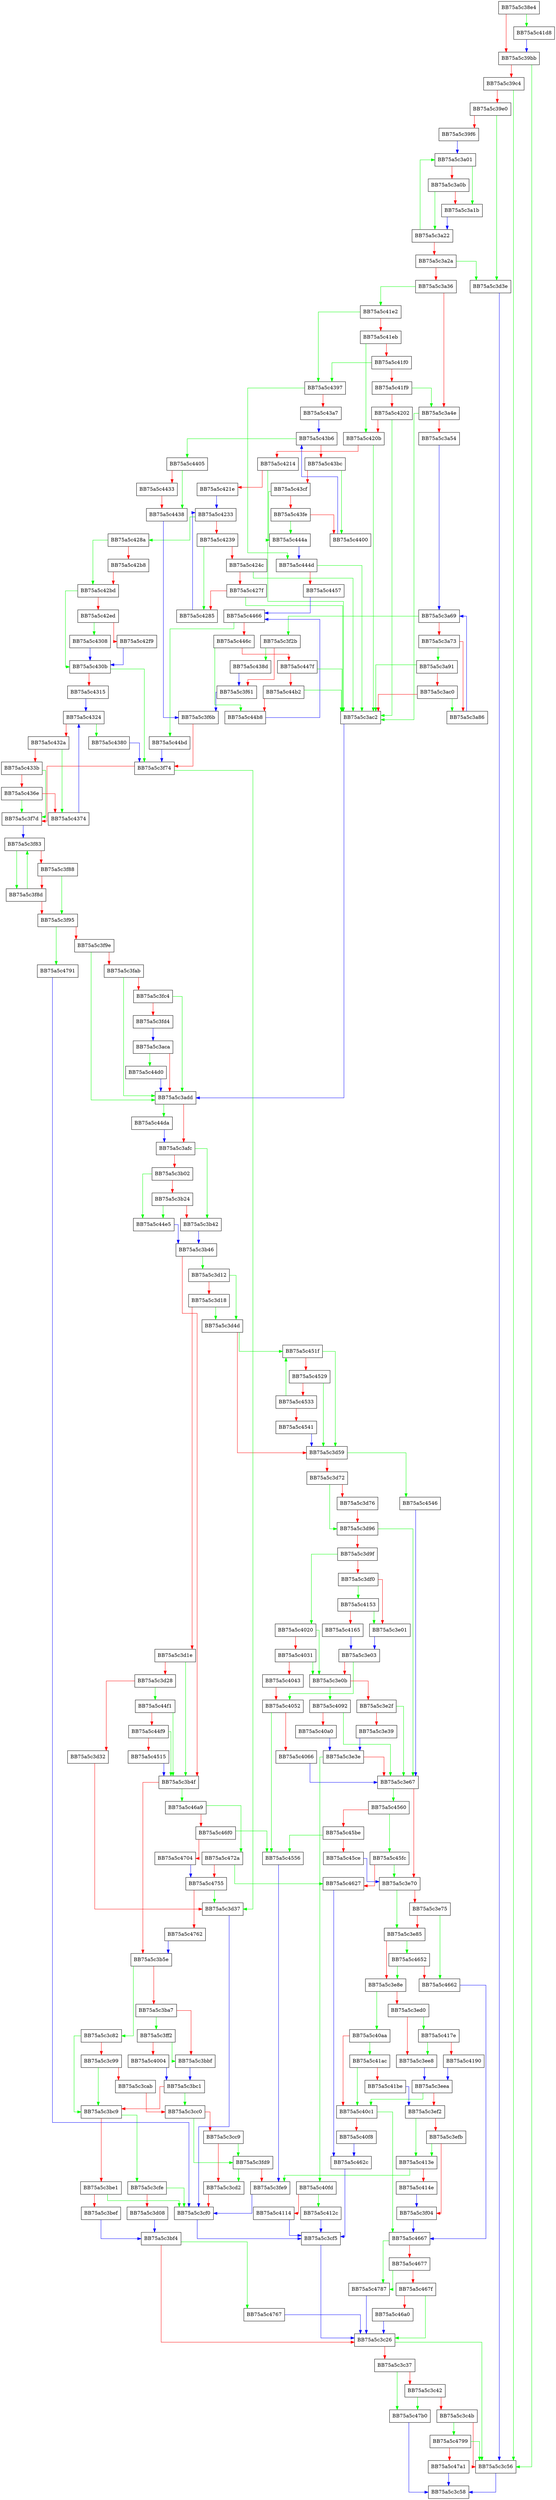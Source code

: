 digraph CheckReference {
  node [shape="box"];
  graph [splines=ortho];
  BB75a5c38e4 -> BB75a5c41d8 [color="green"];
  BB75a5c38e4 -> BB75a5c39bb [color="red"];
  BB75a5c39bb -> BB75a5c3c56 [color="green"];
  BB75a5c39bb -> BB75a5c39c4 [color="red"];
  BB75a5c39c4 -> BB75a5c3c56 [color="green"];
  BB75a5c39c4 -> BB75a5c39e0 [color="red"];
  BB75a5c39e0 -> BB75a5c3d3e [color="green"];
  BB75a5c39e0 -> BB75a5c39f6 [color="red"];
  BB75a5c39f6 -> BB75a5c3a01 [color="blue"];
  BB75a5c3a01 -> BB75a5c3a1b [color="green"];
  BB75a5c3a01 -> BB75a5c3a0b [color="red"];
  BB75a5c3a0b -> BB75a5c3a22 [color="green"];
  BB75a5c3a0b -> BB75a5c3a1b [color="red"];
  BB75a5c3a1b -> BB75a5c3a22 [color="blue"];
  BB75a5c3a22 -> BB75a5c3a01 [color="green"];
  BB75a5c3a22 -> BB75a5c3a2a [color="red"];
  BB75a5c3a2a -> BB75a5c3d3e [color="green"];
  BB75a5c3a2a -> BB75a5c3a36 [color="red"];
  BB75a5c3a36 -> BB75a5c41e2 [color="green"];
  BB75a5c3a36 -> BB75a5c3a4e [color="red"];
  BB75a5c3a4e -> BB75a5c3ac2 [color="green"];
  BB75a5c3a4e -> BB75a5c3a54 [color="red"];
  BB75a5c3a54 -> BB75a5c3a69 [color="blue"];
  BB75a5c3a69 -> BB75a5c3f2b [color="green"];
  BB75a5c3a69 -> BB75a5c3a73 [color="red"];
  BB75a5c3a73 -> BB75a5c3a91 [color="green"];
  BB75a5c3a73 -> BB75a5c3a86 [color="red"];
  BB75a5c3a86 -> BB75a5c3a69 [color="blue"];
  BB75a5c3a91 -> BB75a5c3ac2 [color="green"];
  BB75a5c3a91 -> BB75a5c3ac0 [color="red"];
  BB75a5c3ac0 -> BB75a5c3a86 [color="green"];
  BB75a5c3ac0 -> BB75a5c3ac2 [color="red"];
  BB75a5c3ac2 -> BB75a5c3add [color="blue"];
  BB75a5c3aca -> BB75a5c44d0 [color="green"];
  BB75a5c3aca -> BB75a5c3add [color="red"];
  BB75a5c3add -> BB75a5c44da [color="green"];
  BB75a5c3add -> BB75a5c3afc [color="red"];
  BB75a5c3afc -> BB75a5c3b42 [color="green"];
  BB75a5c3afc -> BB75a5c3b02 [color="red"];
  BB75a5c3b02 -> BB75a5c44e5 [color="green"];
  BB75a5c3b02 -> BB75a5c3b24 [color="red"];
  BB75a5c3b24 -> BB75a5c44e5 [color="green"];
  BB75a5c3b24 -> BB75a5c3b42 [color="red"];
  BB75a5c3b42 -> BB75a5c3b46 [color="blue"];
  BB75a5c3b46 -> BB75a5c3d12 [color="green"];
  BB75a5c3b46 -> BB75a5c3b4f [color="red"];
  BB75a5c3b4f -> BB75a5c46a9 [color="green"];
  BB75a5c3b4f -> BB75a5c3b5e [color="red"];
  BB75a5c3b5e -> BB75a5c3c82 [color="green"];
  BB75a5c3b5e -> BB75a5c3ba7 [color="red"];
  BB75a5c3ba7 -> BB75a5c3ff2 [color="green"];
  BB75a5c3ba7 -> BB75a5c3bbf [color="red"];
  BB75a5c3bbf -> BB75a5c3bc1 [color="blue"];
  BB75a5c3bc1 -> BB75a5c3cc0 [color="green"];
  BB75a5c3bc1 -> BB75a5c3bc9 [color="red"];
  BB75a5c3bc9 -> BB75a5c3cfe [color="green"];
  BB75a5c3bc9 -> BB75a5c3be1 [color="red"];
  BB75a5c3be1 -> BB75a5c3cf0 [color="green"];
  BB75a5c3be1 -> BB75a5c3bef [color="red"];
  BB75a5c3bef -> BB75a5c3bf4 [color="blue"];
  BB75a5c3bf4 -> BB75a5c4767 [color="green"];
  BB75a5c3bf4 -> BB75a5c3c26 [color="red"];
  BB75a5c3c26 -> BB75a5c3c56 [color="green"];
  BB75a5c3c26 -> BB75a5c3c37 [color="red"];
  BB75a5c3c37 -> BB75a5c47b0 [color="green"];
  BB75a5c3c37 -> BB75a5c3c42 [color="red"];
  BB75a5c3c42 -> BB75a5c47b0 [color="green"];
  BB75a5c3c42 -> BB75a5c3c4b [color="red"];
  BB75a5c3c4b -> BB75a5c4799 [color="green"];
  BB75a5c3c4b -> BB75a5c3c56 [color="red"];
  BB75a5c3c56 -> BB75a5c3c58 [color="blue"];
  BB75a5c3c82 -> BB75a5c3bc9 [color="green"];
  BB75a5c3c82 -> BB75a5c3c99 [color="red"];
  BB75a5c3c99 -> BB75a5c3bc9 [color="green"];
  BB75a5c3c99 -> BB75a5c3cab [color="red"];
  BB75a5c3cab -> BB75a5c3cc0 [color="red"];
  BB75a5c3cc0 -> BB75a5c3fd9 [color="green"];
  BB75a5c3cc0 -> BB75a5c3cc9 [color="red"];
  BB75a5c3cc9 -> BB75a5c3fd9 [color="green"];
  BB75a5c3cc9 -> BB75a5c3cd2 [color="red"];
  BB75a5c3cd2 -> BB75a5c3cf0 [color="red"];
  BB75a5c3cf0 -> BB75a5c3cf5 [color="blue"];
  BB75a5c3cf5 -> BB75a5c3c26 [color="blue"];
  BB75a5c3cfe -> BB75a5c3cf0 [color="green"];
  BB75a5c3cfe -> BB75a5c3d08 [color="red"];
  BB75a5c3d08 -> BB75a5c3bf4 [color="blue"];
  BB75a5c3d12 -> BB75a5c3d4d [color="green"];
  BB75a5c3d12 -> BB75a5c3d18 [color="red"];
  BB75a5c3d18 -> BB75a5c3d4d [color="green"];
  BB75a5c3d18 -> BB75a5c3d1e [color="red"];
  BB75a5c3d1e -> BB75a5c3b4f [color="green"];
  BB75a5c3d1e -> BB75a5c3d28 [color="red"];
  BB75a5c3d28 -> BB75a5c44f1 [color="green"];
  BB75a5c3d28 -> BB75a5c3d32 [color="red"];
  BB75a5c3d32 -> BB75a5c3d37 [color="red"];
  BB75a5c3d37 -> BB75a5c3cf0 [color="blue"];
  BB75a5c3d3e -> BB75a5c3c56 [color="blue"];
  BB75a5c3d4d -> BB75a5c451f [color="green"];
  BB75a5c3d4d -> BB75a5c3d59 [color="red"];
  BB75a5c3d59 -> BB75a5c4546 [color="green"];
  BB75a5c3d59 -> BB75a5c3d72 [color="red"];
  BB75a5c3d72 -> BB75a5c3d96 [color="green"];
  BB75a5c3d72 -> BB75a5c3d76 [color="red"];
  BB75a5c3d76 -> BB75a5c3d96 [color="red"];
  BB75a5c3d96 -> BB75a5c3e67 [color="green"];
  BB75a5c3d96 -> BB75a5c3d9f [color="red"];
  BB75a5c3d9f -> BB75a5c4020 [color="green"];
  BB75a5c3d9f -> BB75a5c3df0 [color="red"];
  BB75a5c3df0 -> BB75a5c4153 [color="green"];
  BB75a5c3df0 -> BB75a5c3e01 [color="red"];
  BB75a5c3e01 -> BB75a5c3e03 [color="blue"];
  BB75a5c3e03 -> BB75a5c4052 [color="green"];
  BB75a5c3e03 -> BB75a5c3e0b [color="red"];
  BB75a5c3e0b -> BB75a5c4092 [color="green"];
  BB75a5c3e0b -> BB75a5c3e2f [color="red"];
  BB75a5c3e2f -> BB75a5c3e67 [color="green"];
  BB75a5c3e2f -> BB75a5c3e39 [color="red"];
  BB75a5c3e39 -> BB75a5c3e3e [color="blue"];
  BB75a5c3e3e -> BB75a5c40fd [color="green"];
  BB75a5c3e3e -> BB75a5c3e67 [color="red"];
  BB75a5c3e67 -> BB75a5c4560 [color="green"];
  BB75a5c3e67 -> BB75a5c3e70 [color="red"];
  BB75a5c3e70 -> BB75a5c3e85 [color="green"];
  BB75a5c3e70 -> BB75a5c3e75 [color="red"];
  BB75a5c3e75 -> BB75a5c4662 [color="green"];
  BB75a5c3e75 -> BB75a5c3e85 [color="red"];
  BB75a5c3e85 -> BB75a5c4652 [color="green"];
  BB75a5c3e85 -> BB75a5c3e8e [color="red"];
  BB75a5c3e8e -> BB75a5c40aa [color="green"];
  BB75a5c3e8e -> BB75a5c3ed0 [color="red"];
  BB75a5c3ed0 -> BB75a5c417e [color="green"];
  BB75a5c3ed0 -> BB75a5c3ee8 [color="red"];
  BB75a5c3ee8 -> BB75a5c3eea [color="blue"];
  BB75a5c3eea -> BB75a5c40c1 [color="green"];
  BB75a5c3eea -> BB75a5c3ef2 [color="red"];
  BB75a5c3ef2 -> BB75a5c413e [color="green"];
  BB75a5c3ef2 -> BB75a5c3efb [color="red"];
  BB75a5c3efb -> BB75a5c413e [color="green"];
  BB75a5c3efb -> BB75a5c3f04 [color="red"];
  BB75a5c3f04 -> BB75a5c4667 [color="blue"];
  BB75a5c3f2b -> BB75a5c438d [color="green"];
  BB75a5c3f2b -> BB75a5c3f61 [color="red"];
  BB75a5c3f61 -> BB75a5c3f6b [color="blue"];
  BB75a5c3f6b -> BB75a5c3f74 [color="red"];
  BB75a5c3f74 -> BB75a5c3d37 [color="green"];
  BB75a5c3f74 -> BB75a5c3f7d [color="red"];
  BB75a5c3f7d -> BB75a5c3f83 [color="blue"];
  BB75a5c3f83 -> BB75a5c3f8d [color="green"];
  BB75a5c3f83 -> BB75a5c3f88 [color="red"];
  BB75a5c3f88 -> BB75a5c3f95 [color="green"];
  BB75a5c3f88 -> BB75a5c3f8d [color="red"];
  BB75a5c3f8d -> BB75a5c3f83 [color="green"];
  BB75a5c3f8d -> BB75a5c3f95 [color="red"];
  BB75a5c3f95 -> BB75a5c4791 [color="green"];
  BB75a5c3f95 -> BB75a5c3f9e [color="red"];
  BB75a5c3f9e -> BB75a5c3add [color="green"];
  BB75a5c3f9e -> BB75a5c3fab [color="red"];
  BB75a5c3fab -> BB75a5c3add [color="green"];
  BB75a5c3fab -> BB75a5c3fc4 [color="red"];
  BB75a5c3fc4 -> BB75a5c3add [color="green"];
  BB75a5c3fc4 -> BB75a5c3fd4 [color="red"];
  BB75a5c3fd4 -> BB75a5c3aca [color="blue"];
  BB75a5c3fd9 -> BB75a5c3cd2 [color="green"];
  BB75a5c3fd9 -> BB75a5c3fe9 [color="red"];
  BB75a5c3fe9 -> BB75a5c3cf0 [color="blue"];
  BB75a5c3ff2 -> BB75a5c3bbf [color="green"];
  BB75a5c3ff2 -> BB75a5c4004 [color="red"];
  BB75a5c4004 -> BB75a5c3bc1 [color="blue"];
  BB75a5c4020 -> BB75a5c3e0b [color="green"];
  BB75a5c4020 -> BB75a5c4031 [color="red"];
  BB75a5c4031 -> BB75a5c3e0b [color="green"];
  BB75a5c4031 -> BB75a5c4043 [color="red"];
  BB75a5c4043 -> BB75a5c4052 [color="red"];
  BB75a5c4052 -> BB75a5c4556 [color="green"];
  BB75a5c4052 -> BB75a5c4066 [color="red"];
  BB75a5c4066 -> BB75a5c3e67 [color="blue"];
  BB75a5c4092 -> BB75a5c3e67 [color="green"];
  BB75a5c4092 -> BB75a5c40a0 [color="red"];
  BB75a5c40a0 -> BB75a5c3e3e [color="blue"];
  BB75a5c40aa -> BB75a5c41ac [color="green"];
  BB75a5c40aa -> BB75a5c40c1 [color="red"];
  BB75a5c40c1 -> BB75a5c4667 [color="green"];
  BB75a5c40c1 -> BB75a5c40f8 [color="red"];
  BB75a5c40f8 -> BB75a5c462c [color="blue"];
  BB75a5c40fd -> BB75a5c412c [color="green"];
  BB75a5c40fd -> BB75a5c4114 [color="red"];
  BB75a5c4114 -> BB75a5c3cf5 [color="blue"];
  BB75a5c412c -> BB75a5c3cf5 [color="blue"];
  BB75a5c413e -> BB75a5c3fe9 [color="green"];
  BB75a5c413e -> BB75a5c414e [color="red"];
  BB75a5c414e -> BB75a5c3f04 [color="blue"];
  BB75a5c4153 -> BB75a5c3e01 [color="green"];
  BB75a5c4153 -> BB75a5c4165 [color="red"];
  BB75a5c4165 -> BB75a5c3e03 [color="blue"];
  BB75a5c417e -> BB75a5c3ee8 [color="green"];
  BB75a5c417e -> BB75a5c4190 [color="red"];
  BB75a5c4190 -> BB75a5c3eea [color="blue"];
  BB75a5c41ac -> BB75a5c40c1 [color="green"];
  BB75a5c41ac -> BB75a5c41be [color="red"];
  BB75a5c41be -> BB75a5c3ef2 [color="blue"];
  BB75a5c41d8 -> BB75a5c39bb [color="blue"];
  BB75a5c41e2 -> BB75a5c4397 [color="green"];
  BB75a5c41e2 -> BB75a5c41eb [color="red"];
  BB75a5c41eb -> BB75a5c420b [color="green"];
  BB75a5c41eb -> BB75a5c41f0 [color="red"];
  BB75a5c41f0 -> BB75a5c4397 [color="green"];
  BB75a5c41f0 -> BB75a5c41f9 [color="red"];
  BB75a5c41f9 -> BB75a5c3a4e [color="green"];
  BB75a5c41f9 -> BB75a5c4202 [color="red"];
  BB75a5c4202 -> BB75a5c3ac2 [color="green"];
  BB75a5c4202 -> BB75a5c420b [color="red"];
  BB75a5c420b -> BB75a5c3ac2 [color="green"];
  BB75a5c420b -> BB75a5c4214 [color="red"];
  BB75a5c4214 -> BB75a5c3ac2 [color="green"];
  BB75a5c4214 -> BB75a5c421e [color="red"];
  BB75a5c421e -> BB75a5c4233 [color="blue"];
  BB75a5c4233 -> BB75a5c428a [color="green"];
  BB75a5c4233 -> BB75a5c4239 [color="red"];
  BB75a5c4239 -> BB75a5c4285 [color="green"];
  BB75a5c4239 -> BB75a5c424c [color="red"];
  BB75a5c424c -> BB75a5c3ac2 [color="green"];
  BB75a5c424c -> BB75a5c427f [color="red"];
  BB75a5c427f -> BB75a5c3ac2 [color="green"];
  BB75a5c427f -> BB75a5c4285 [color="red"];
  BB75a5c4285 -> BB75a5c4233 [color="blue"];
  BB75a5c428a -> BB75a5c42bd [color="green"];
  BB75a5c428a -> BB75a5c42b8 [color="red"];
  BB75a5c42b8 -> BB75a5c42bd [color="red"];
  BB75a5c42bd -> BB75a5c430b [color="green"];
  BB75a5c42bd -> BB75a5c42ed [color="red"];
  BB75a5c42ed -> BB75a5c4308 [color="green"];
  BB75a5c42ed -> BB75a5c42f9 [color="red"];
  BB75a5c42f9 -> BB75a5c430b [color="blue"];
  BB75a5c4308 -> BB75a5c430b [color="blue"];
  BB75a5c430b -> BB75a5c3f74 [color="green"];
  BB75a5c430b -> BB75a5c4315 [color="red"];
  BB75a5c4315 -> BB75a5c4324 [color="blue"];
  BB75a5c4324 -> BB75a5c4380 [color="green"];
  BB75a5c4324 -> BB75a5c432a [color="red"];
  BB75a5c432a -> BB75a5c4374 [color="green"];
  BB75a5c432a -> BB75a5c433b [color="red"];
  BB75a5c433b -> BB75a5c3f7d [color="green"];
  BB75a5c433b -> BB75a5c436e [color="red"];
  BB75a5c436e -> BB75a5c3f7d [color="green"];
  BB75a5c436e -> BB75a5c4374 [color="red"];
  BB75a5c4374 -> BB75a5c4324 [color="blue"];
  BB75a5c4380 -> BB75a5c3f74 [color="blue"];
  BB75a5c438d -> BB75a5c3f61 [color="blue"];
  BB75a5c4397 -> BB75a5c444d [color="green"];
  BB75a5c4397 -> BB75a5c43a7 [color="red"];
  BB75a5c43a7 -> BB75a5c43b6 [color="blue"];
  BB75a5c43b6 -> BB75a5c4405 [color="green"];
  BB75a5c43b6 -> BB75a5c43bc [color="red"];
  BB75a5c43bc -> BB75a5c4400 [color="green"];
  BB75a5c43bc -> BB75a5c43cf [color="red"];
  BB75a5c43cf -> BB75a5c444a [color="green"];
  BB75a5c43cf -> BB75a5c43fe [color="red"];
  BB75a5c43fe -> BB75a5c444a [color="green"];
  BB75a5c43fe -> BB75a5c4400 [color="red"];
  BB75a5c4400 -> BB75a5c43b6 [color="blue"];
  BB75a5c4405 -> BB75a5c4438 [color="green"];
  BB75a5c4405 -> BB75a5c4433 [color="red"];
  BB75a5c4433 -> BB75a5c4438 [color="red"];
  BB75a5c4438 -> BB75a5c3f6b [color="blue"];
  BB75a5c444a -> BB75a5c444d [color="blue"];
  BB75a5c444d -> BB75a5c3ac2 [color="green"];
  BB75a5c444d -> BB75a5c4457 [color="red"];
  BB75a5c4457 -> BB75a5c4466 [color="blue"];
  BB75a5c4466 -> BB75a5c44bd [color="green"];
  BB75a5c4466 -> BB75a5c446c [color="red"];
  BB75a5c446c -> BB75a5c44b8 [color="green"];
  BB75a5c446c -> BB75a5c447f [color="red"];
  BB75a5c447f -> BB75a5c3ac2 [color="green"];
  BB75a5c447f -> BB75a5c44b2 [color="red"];
  BB75a5c44b2 -> BB75a5c3ac2 [color="green"];
  BB75a5c44b2 -> BB75a5c44b8 [color="red"];
  BB75a5c44b8 -> BB75a5c4466 [color="blue"];
  BB75a5c44bd -> BB75a5c3f74 [color="blue"];
  BB75a5c44d0 -> BB75a5c3add [color="blue"];
  BB75a5c44da -> BB75a5c3afc [color="blue"];
  BB75a5c44e5 -> BB75a5c3b46 [color="blue"];
  BB75a5c44f1 -> BB75a5c3b4f [color="green"];
  BB75a5c44f1 -> BB75a5c44f9 [color="red"];
  BB75a5c44f9 -> BB75a5c3b4f [color="green"];
  BB75a5c44f9 -> BB75a5c4515 [color="red"];
  BB75a5c4515 -> BB75a5c3b4f [color="blue"];
  BB75a5c451f -> BB75a5c3d59 [color="green"];
  BB75a5c451f -> BB75a5c4529 [color="red"];
  BB75a5c4529 -> BB75a5c3d59 [color="green"];
  BB75a5c4529 -> BB75a5c4533 [color="red"];
  BB75a5c4533 -> BB75a5c451f [color="green"];
  BB75a5c4533 -> BB75a5c4541 [color="red"];
  BB75a5c4541 -> BB75a5c3d59 [color="blue"];
  BB75a5c4546 -> BB75a5c3e67 [color="blue"];
  BB75a5c4556 -> BB75a5c3fe9 [color="blue"];
  BB75a5c4560 -> BB75a5c45fc [color="green"];
  BB75a5c4560 -> BB75a5c45be [color="red"];
  BB75a5c45be -> BB75a5c4556 [color="green"];
  BB75a5c45be -> BB75a5c45ce [color="red"];
  BB75a5c45ce -> BB75a5c3e70 [color="blue"];
  BB75a5c45fc -> BB75a5c3e70 [color="green"];
  BB75a5c45fc -> BB75a5c4627 [color="red"];
  BB75a5c4627 -> BB75a5c462c [color="blue"];
  BB75a5c462c -> BB75a5c3cf5 [color="blue"];
  BB75a5c4652 -> BB75a5c3e8e [color="green"];
  BB75a5c4652 -> BB75a5c4662 [color="red"];
  BB75a5c4662 -> BB75a5c4667 [color="blue"];
  BB75a5c4667 -> BB75a5c4787 [color="green"];
  BB75a5c4667 -> BB75a5c4677 [color="red"];
  BB75a5c4677 -> BB75a5c4787 [color="green"];
  BB75a5c4677 -> BB75a5c467f [color="red"];
  BB75a5c467f -> BB75a5c3c26 [color="green"];
  BB75a5c467f -> BB75a5c46a0 [color="red"];
  BB75a5c46a0 -> BB75a5c3c26 [color="blue"];
  BB75a5c46a9 -> BB75a5c472a [color="green"];
  BB75a5c46a9 -> BB75a5c46f0 [color="red"];
  BB75a5c46f0 -> BB75a5c4556 [color="green"];
  BB75a5c46f0 -> BB75a5c4704 [color="red"];
  BB75a5c4704 -> BB75a5c4755 [color="blue"];
  BB75a5c472a -> BB75a5c4627 [color="green"];
  BB75a5c472a -> BB75a5c4755 [color="red"];
  BB75a5c4755 -> BB75a5c3d37 [color="green"];
  BB75a5c4755 -> BB75a5c4762 [color="red"];
  BB75a5c4762 -> BB75a5c3b5e [color="blue"];
  BB75a5c4767 -> BB75a5c3c26 [color="blue"];
  BB75a5c4787 -> BB75a5c3c26 [color="blue"];
  BB75a5c4791 -> BB75a5c3cf0 [color="blue"];
  BB75a5c4799 -> BB75a5c3c56 [color="green"];
  BB75a5c4799 -> BB75a5c47a1 [color="red"];
  BB75a5c47a1 -> BB75a5c3c58 [color="blue"];
  BB75a5c47b0 -> BB75a5c3c58 [color="blue"];
}